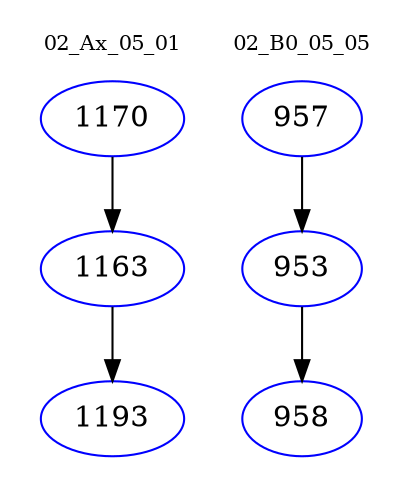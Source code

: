 digraph{
subgraph cluster_0 {
color = white
label = "02_Ax_05_01";
fontsize=10;
T0_1170 [label="1170", color="blue"]
T0_1170 -> T0_1163 [color="black"]
T0_1163 [label="1163", color="blue"]
T0_1163 -> T0_1193 [color="black"]
T0_1193 [label="1193", color="blue"]
}
subgraph cluster_1 {
color = white
label = "02_B0_05_05";
fontsize=10;
T1_957 [label="957", color="blue"]
T1_957 -> T1_953 [color="black"]
T1_953 [label="953", color="blue"]
T1_953 -> T1_958 [color="black"]
T1_958 [label="958", color="blue"]
}
}
